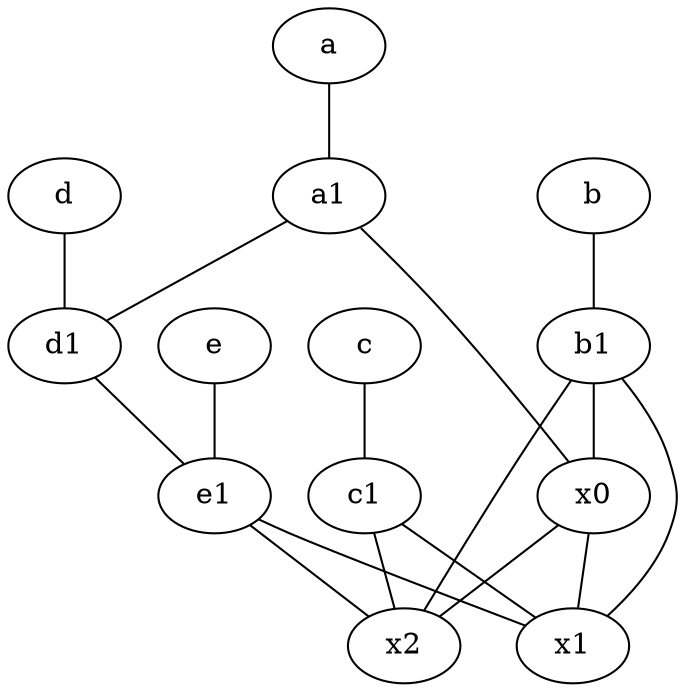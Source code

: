 graph {
	node [labelfontsize=50]
	x0 [labelfontsize=50]
	e1 [labelfontsize=50 pos="7,7!"]
	b1 [labelfontsize=50 pos="9,4!"]
	c [labelfontsize=50 pos="4.5,2!"]
	e [labelfontsize=50 pos="7,9!"]
	c1 [labelfontsize=50 pos="4.5,3!"]
	d [labelfontsize=50 pos="2,5!"]
	d1 [labelfontsize=50 pos="3,5!"]
	x2 [labelfontsize=50]
	x1 [labelfontsize=50]
	a [labelfontsize=50 pos="8,2!"]
	b [labelfontsize=50 pos="10,4!"]
	a1 [labelfontsize=50 pos="8,3!"]
	e1 -- x2
	x0 -- x2
	c -- c1
	a1 -- d1
	d -- d1
	b1 -- x1
	x0 -- x1
	e1 -- x1
	a -- a1
	d1 -- e1
	c1 -- x2
	b1 -- x2
	b -- b1
	b1 -- x0
	e -- e1
	c1 -- x1
	a1 -- x0
}
